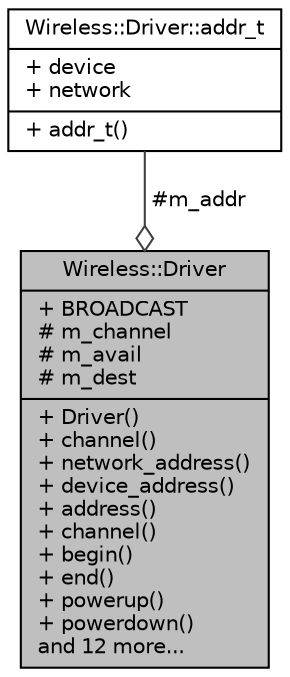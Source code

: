 digraph "Wireless::Driver"
{
  edge [fontname="Helvetica",fontsize="10",labelfontname="Helvetica",labelfontsize="10"];
  node [fontname="Helvetica",fontsize="10",shape=record];
  Node1 [label="{Wireless::Driver\n|+ BROADCAST\l# m_channel\l# m_avail\l# m_dest\l|+ Driver()\l+ channel()\l+ network_address()\l+ device_address()\l+ address()\l+ channel()\l+ begin()\l+ end()\l+ powerup()\l+ powerdown()\land 12 more...\l}",height=0.2,width=0.4,color="black", fillcolor="grey75", style="filled", fontcolor="black"];
  Node2 -> Node1 [color="grey25",fontsize="10",style="solid",label=" #m_addr" ,arrowhead="odiamond",fontname="Helvetica"];
  Node2 [label="{Wireless::Driver::addr_t\n|+ device\l+ network\l|+ addr_t()\l}",height=0.2,width=0.4,color="black", fillcolor="white", style="filled",URL="$d9/da2/structWireless_1_1Driver_1_1addr__t.html"];
}
